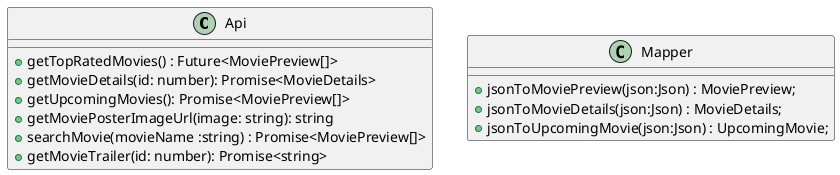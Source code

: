 @startuml General


class Api {
    + getTopRatedMovies() : Future<MoviePreview[]>
    + getMovieDetails(id: number): Promise<MovieDetails>
    + getUpcomingMovies(): Promise<MoviePreview[]>
    + getMoviePosterImageUrl(image: string): string
    + searchMovie(movieName :string) : Promise<MoviePreview[]>
    + getMovieTrailer(id: number): Promise<string>

}


class Mapper {
    +jsonToMoviePreview(json:Json) : MoviePreview;
    +jsonToMovieDetails(json:Json) : MovieDetails;
    +jsonToUpcomingMovie(json:Json) : UpcomingMovie;
}

@enduml